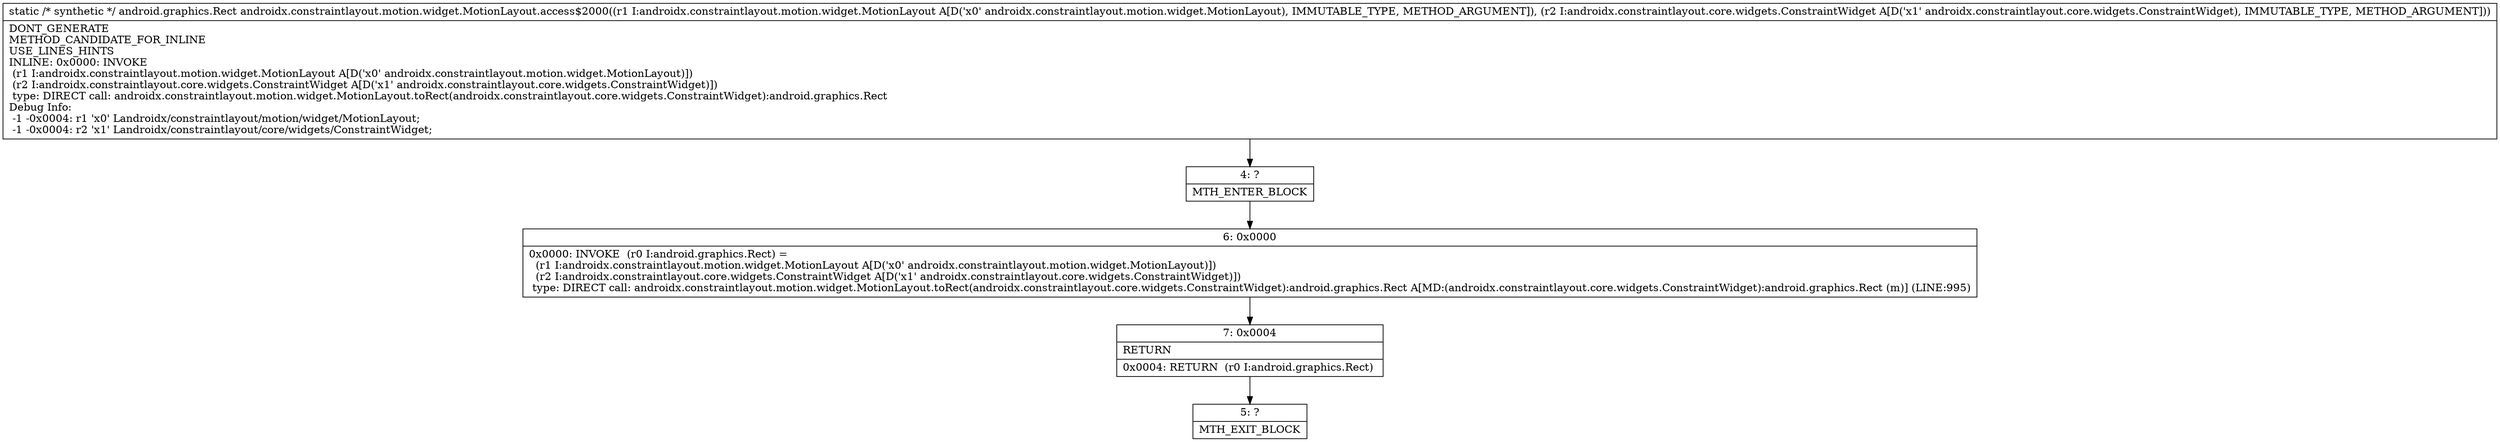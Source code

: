 digraph "CFG forandroidx.constraintlayout.motion.widget.MotionLayout.access$2000(Landroidx\/constraintlayout\/motion\/widget\/MotionLayout;Landroidx\/constraintlayout\/core\/widgets\/ConstraintWidget;)Landroid\/graphics\/Rect;" {
Node_4 [shape=record,label="{4\:\ ?|MTH_ENTER_BLOCK\l}"];
Node_6 [shape=record,label="{6\:\ 0x0000|0x0000: INVOKE  (r0 I:android.graphics.Rect) = \l  (r1 I:androidx.constraintlayout.motion.widget.MotionLayout A[D('x0' androidx.constraintlayout.motion.widget.MotionLayout)])\l  (r2 I:androidx.constraintlayout.core.widgets.ConstraintWidget A[D('x1' androidx.constraintlayout.core.widgets.ConstraintWidget)])\l type: DIRECT call: androidx.constraintlayout.motion.widget.MotionLayout.toRect(androidx.constraintlayout.core.widgets.ConstraintWidget):android.graphics.Rect A[MD:(androidx.constraintlayout.core.widgets.ConstraintWidget):android.graphics.Rect (m)] (LINE:995)\l}"];
Node_7 [shape=record,label="{7\:\ 0x0004|RETURN\l|0x0004: RETURN  (r0 I:android.graphics.Rect) \l}"];
Node_5 [shape=record,label="{5\:\ ?|MTH_EXIT_BLOCK\l}"];
MethodNode[shape=record,label="{static \/* synthetic *\/ android.graphics.Rect androidx.constraintlayout.motion.widget.MotionLayout.access$2000((r1 I:androidx.constraintlayout.motion.widget.MotionLayout A[D('x0' androidx.constraintlayout.motion.widget.MotionLayout), IMMUTABLE_TYPE, METHOD_ARGUMENT]), (r2 I:androidx.constraintlayout.core.widgets.ConstraintWidget A[D('x1' androidx.constraintlayout.core.widgets.ConstraintWidget), IMMUTABLE_TYPE, METHOD_ARGUMENT]))  | DONT_GENERATE\lMETHOD_CANDIDATE_FOR_INLINE\lUSE_LINES_HINTS\lINLINE: 0x0000: INVOKE  \l  (r1 I:androidx.constraintlayout.motion.widget.MotionLayout A[D('x0' androidx.constraintlayout.motion.widget.MotionLayout)])\l  (r2 I:androidx.constraintlayout.core.widgets.ConstraintWidget A[D('x1' androidx.constraintlayout.core.widgets.ConstraintWidget)])\l type: DIRECT call: androidx.constraintlayout.motion.widget.MotionLayout.toRect(androidx.constraintlayout.core.widgets.ConstraintWidget):android.graphics.Rect\lDebug Info:\l  \-1 \-0x0004: r1 'x0' Landroidx\/constraintlayout\/motion\/widget\/MotionLayout;\l  \-1 \-0x0004: r2 'x1' Landroidx\/constraintlayout\/core\/widgets\/ConstraintWidget;\l}"];
MethodNode -> Node_4;Node_4 -> Node_6;
Node_6 -> Node_7;
Node_7 -> Node_5;
}

